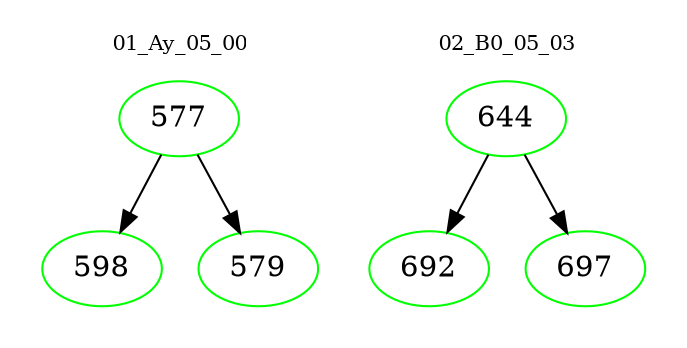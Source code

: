 digraph{
subgraph cluster_0 {
color = white
label = "01_Ay_05_00";
fontsize=10;
T0_577 [label="577", color="green"]
T0_577 -> T0_598 [color="black"]
T0_598 [label="598", color="green"]
T0_577 -> T0_579 [color="black"]
T0_579 [label="579", color="green"]
}
subgraph cluster_1 {
color = white
label = "02_B0_05_03";
fontsize=10;
T1_644 [label="644", color="green"]
T1_644 -> T1_692 [color="black"]
T1_692 [label="692", color="green"]
T1_644 -> T1_697 [color="black"]
T1_697 [label="697", color="green"]
}
}
